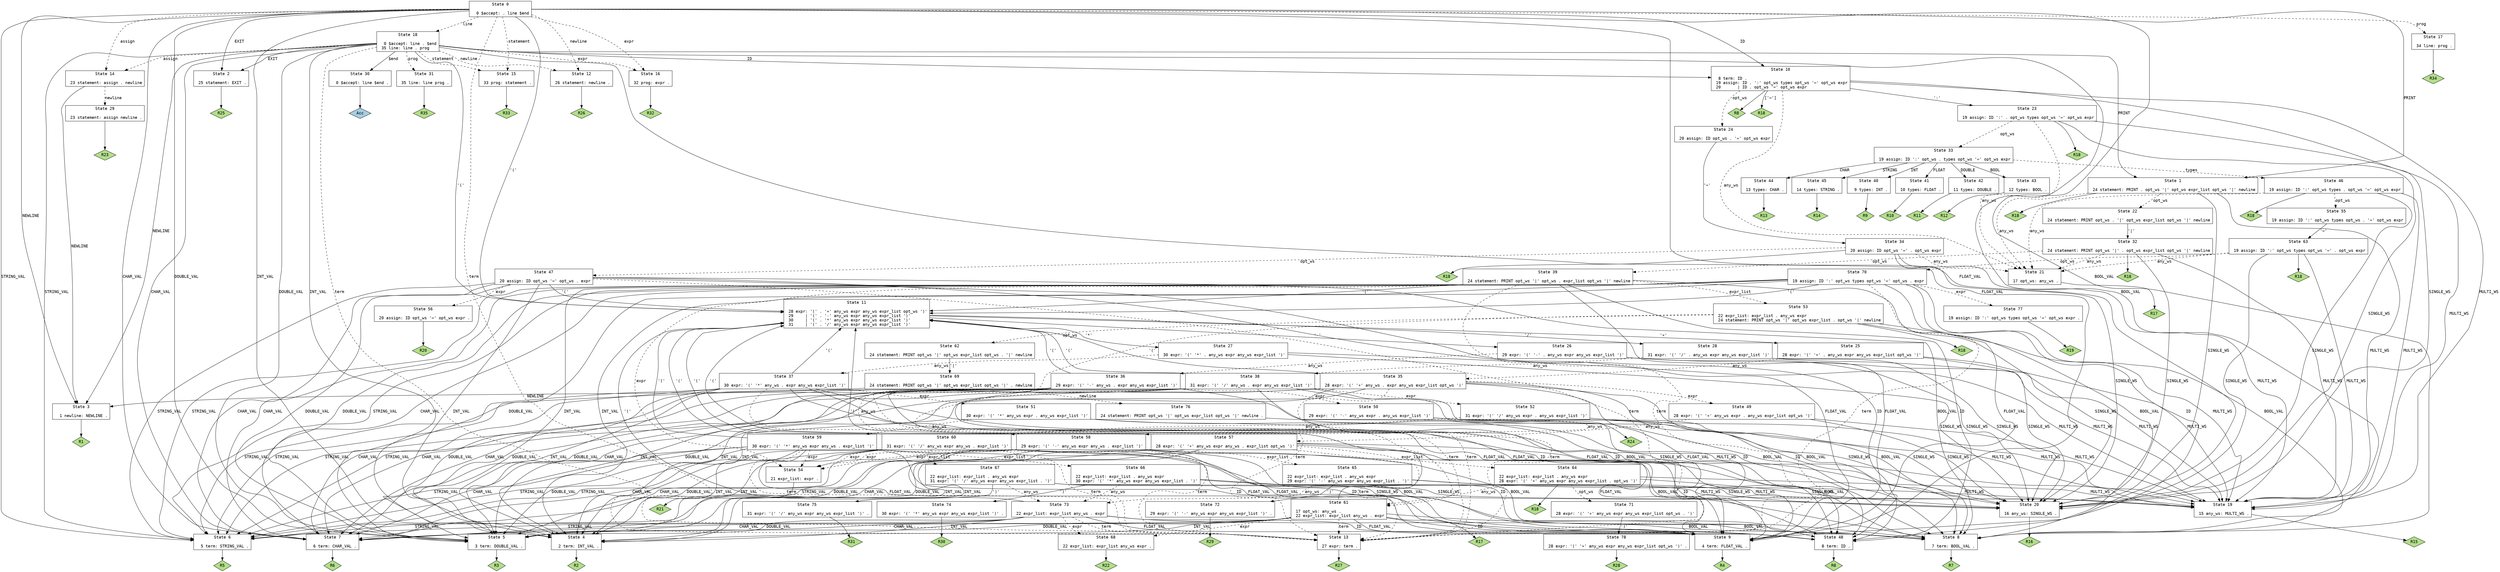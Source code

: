 // Generated by GNU Bison 3.5.1.
// Report bugs to <bug-bison@gnu.org>.
// Home page: <https://www.gnu.org/software/bison/>.

digraph "./parser/Parser.y"
{
  node [fontname = courier, shape = box, colorscheme = paired6]
  edge [fontname = courier]

  0 [label="State 0\n\l  0 $accept: . line $end\l"]
  0 -> 1 [style=solid label="PRINT"]
  0 -> 2 [style=solid label="EXIT"]
  0 -> 3 [style=solid label="NEWLINE"]
  0 -> 4 [style=solid label="INT_VAL"]
  0 -> 5 [style=solid label="DOUBLE_VAL"]
  0 -> 6 [style=solid label="STRING_VAL"]
  0 -> 7 [style=solid label="CHAR_VAL"]
  0 -> 8 [style=solid label="BOOL_VAL"]
  0 -> 9 [style=solid label="FLOAT_VAL"]
  0 -> 10 [style=solid label="ID"]
  0 -> 11 [style=solid label="'('"]
  0 -> 12 [style=dashed label="newline"]
  0 -> 13 [style=dashed label="term"]
  0 -> 14 [style=dashed label="assign"]
  0 -> 15 [style=dashed label="statement"]
  0 -> 16 [style=dashed label="expr"]
  0 -> 17 [style=dashed label="prog"]
  0 -> 18 [style=dashed label="line"]
  1 [label="State 1\n\l 24 statement: PRINT . opt_ws '|' opt_ws expr_list opt_ws '|' newline\l"]
  1 -> 19 [style=solid label="MULTI_WS"]
  1 -> 20 [style=solid label="SINGLE_WS"]
  1 -> 21 [style=dashed label="any_ws"]
  1 -> 22 [style=dashed label="opt_ws"]
  1 -> "1R18" [style=solid]
 "1R18" [label="R18", fillcolor=3, shape=diamond, style=filled]
  2 [label="State 2\n\l 25 statement: EXIT .\l"]
  2 -> "2R25" [style=solid]
 "2R25" [label="R25", fillcolor=3, shape=diamond, style=filled]
  3 [label="State 3\n\l  1 newline: NEWLINE .\l"]
  3 -> "3R1" [style=solid]
 "3R1" [label="R1", fillcolor=3, shape=diamond, style=filled]
  4 [label="State 4\n\l  2 term: INT_VAL .\l"]
  4 -> "4R2" [style=solid]
 "4R2" [label="R2", fillcolor=3, shape=diamond, style=filled]
  5 [label="State 5\n\l  3 term: DOUBLE_VAL .\l"]
  5 -> "5R3" [style=solid]
 "5R3" [label="R3", fillcolor=3, shape=diamond, style=filled]
  6 [label="State 6\n\l  5 term: STRING_VAL .\l"]
  6 -> "6R5" [style=solid]
 "6R5" [label="R5", fillcolor=3, shape=diamond, style=filled]
  7 [label="State 7\n\l  6 term: CHAR_VAL .\l"]
  7 -> "7R6" [style=solid]
 "7R6" [label="R6", fillcolor=3, shape=diamond, style=filled]
  8 [label="State 8\n\l  7 term: BOOL_VAL .\l"]
  8 -> "8R7" [style=solid]
 "8R7" [label="R7", fillcolor=3, shape=diamond, style=filled]
  9 [label="State 9\n\l  4 term: FLOAT_VAL .\l"]
  9 -> "9R4" [style=solid]
 "9R4" [label="R4", fillcolor=3, shape=diamond, style=filled]
  10 [label="State 10\n\l  8 term: ID .\l 19 assign: ID . ':' opt_ws types opt_ws '=' opt_ws expr\l 20       | ID . opt_ws '=' opt_ws expr\l"]
  10 -> 19 [style=solid label="MULTI_WS"]
  10 -> 20 [style=solid label="SINGLE_WS"]
  10 -> 23 [style=solid label="':'"]
  10 -> 21 [style=dashed label="any_ws"]
  10 -> 24 [style=dashed label="opt_ws"]
  10 -> "10R8" [style=solid]
 "10R8" [label="R8", fillcolor=3, shape=diamond, style=filled]
  10 -> "10R18" [label="['=']", style=solid]
 "10R18" [label="R18", fillcolor=3, shape=diamond, style=filled]
  11 [label="State 11\n\l 28 expr: '(' . '+' any_ws expr any_ws expr_list opt_ws ')'\l 29     | '(' . '-' any_ws expr any_ws expr_list ')'\l 30     | '(' . '*' any_ws expr any_ws expr_list ')'\l 31     | '(' . '/' any_ws expr any_ws expr_list ')'\l"]
  11 -> 25 [style=solid label="'+'"]
  11 -> 26 [style=solid label="'-'"]
  11 -> 27 [style=solid label="'*'"]
  11 -> 28 [style=solid label="'/'"]
  12 [label="State 12\n\l 26 statement: newline .\l"]
  12 -> "12R26" [style=solid]
 "12R26" [label="R26", fillcolor=3, shape=diamond, style=filled]
  13 [label="State 13\n\l 27 expr: term .\l"]
  13 -> "13R27" [style=solid]
 "13R27" [label="R27", fillcolor=3, shape=diamond, style=filled]
  14 [label="State 14\n\l 23 statement: assign . newline\l"]
  14 -> 3 [style=solid label="NEWLINE"]
  14 -> 29 [style=dashed label="newline"]
  15 [label="State 15\n\l 33 prog: statement .\l"]
  15 -> "15R33" [style=solid]
 "15R33" [label="R33", fillcolor=3, shape=diamond, style=filled]
  16 [label="State 16\n\l 32 prog: expr .\l"]
  16 -> "16R32" [style=solid]
 "16R32" [label="R32", fillcolor=3, shape=diamond, style=filled]
  17 [label="State 17\n\l 34 line: prog .\l"]
  17 -> "17R34" [style=solid]
 "17R34" [label="R34", fillcolor=3, shape=diamond, style=filled]
  18 [label="State 18\n\l  0 $accept: line . $end\l 35 line: line . prog\l"]
  18 -> 30 [style=solid label="$end"]
  18 -> 1 [style=solid label="PRINT"]
  18 -> 2 [style=solid label="EXIT"]
  18 -> 3 [style=solid label="NEWLINE"]
  18 -> 4 [style=solid label="INT_VAL"]
  18 -> 5 [style=solid label="DOUBLE_VAL"]
  18 -> 6 [style=solid label="STRING_VAL"]
  18 -> 7 [style=solid label="CHAR_VAL"]
  18 -> 8 [style=solid label="BOOL_VAL"]
  18 -> 9 [style=solid label="FLOAT_VAL"]
  18 -> 10 [style=solid label="ID"]
  18 -> 11 [style=solid label="'('"]
  18 -> 12 [style=dashed label="newline"]
  18 -> 13 [style=dashed label="term"]
  18 -> 14 [style=dashed label="assign"]
  18 -> 15 [style=dashed label="statement"]
  18 -> 16 [style=dashed label="expr"]
  18 -> 31 [style=dashed label="prog"]
  19 [label="State 19\n\l 15 any_ws: MULTI_WS .\l"]
  19 -> "19R15" [style=solid]
 "19R15" [label="R15", fillcolor=3, shape=diamond, style=filled]
  20 [label="State 20\n\l 16 any_ws: SINGLE_WS .\l"]
  20 -> "20R16" [style=solid]
 "20R16" [label="R16", fillcolor=3, shape=diamond, style=filled]
  21 [label="State 21\n\l 17 opt_ws: any_ws .\l"]
  21 -> "21R17" [style=solid]
 "21R17" [label="R17", fillcolor=3, shape=diamond, style=filled]
  22 [label="State 22\n\l 24 statement: PRINT opt_ws . '|' opt_ws expr_list opt_ws '|' newline\l"]
  22 -> 32 [style=solid label="'|'"]
  23 [label="State 23\n\l 19 assign: ID ':' . opt_ws types opt_ws '=' opt_ws expr\l"]
  23 -> 19 [style=solid label="MULTI_WS"]
  23 -> 20 [style=solid label="SINGLE_WS"]
  23 -> 21 [style=dashed label="any_ws"]
  23 -> 33 [style=dashed label="opt_ws"]
  23 -> "23R18" [style=solid]
 "23R18" [label="R18", fillcolor=3, shape=diamond, style=filled]
  24 [label="State 24\n\l 20 assign: ID opt_ws . '=' opt_ws expr\l"]
  24 -> 34 [style=solid label="'='"]
  25 [label="State 25\n\l 28 expr: '(' '+' . any_ws expr any_ws expr_list opt_ws ')'\l"]
  25 -> 19 [style=solid label="MULTI_WS"]
  25 -> 20 [style=solid label="SINGLE_WS"]
  25 -> 35 [style=dashed label="any_ws"]
  26 [label="State 26\n\l 29 expr: '(' '-' . any_ws expr any_ws expr_list ')'\l"]
  26 -> 19 [style=solid label="MULTI_WS"]
  26 -> 20 [style=solid label="SINGLE_WS"]
  26 -> 36 [style=dashed label="any_ws"]
  27 [label="State 27\n\l 30 expr: '(' '*' . any_ws expr any_ws expr_list ')'\l"]
  27 -> 19 [style=solid label="MULTI_WS"]
  27 -> 20 [style=solid label="SINGLE_WS"]
  27 -> 37 [style=dashed label="any_ws"]
  28 [label="State 28\n\l 31 expr: '(' '/' . any_ws expr any_ws expr_list ')'\l"]
  28 -> 19 [style=solid label="MULTI_WS"]
  28 -> 20 [style=solid label="SINGLE_WS"]
  28 -> 38 [style=dashed label="any_ws"]
  29 [label="State 29\n\l 23 statement: assign newline .\l"]
  29 -> "29R23" [style=solid]
 "29R23" [label="R23", fillcolor=3, shape=diamond, style=filled]
  30 [label="State 30\n\l  0 $accept: line $end .\l"]
  30 -> "30R0" [style=solid]
 "30R0" [label="Acc", fillcolor=1, shape=diamond, style=filled]
  31 [label="State 31\n\l 35 line: line prog .\l"]
  31 -> "31R35" [style=solid]
 "31R35" [label="R35", fillcolor=3, shape=diamond, style=filled]
  32 [label="State 32\n\l 24 statement: PRINT opt_ws '|' . opt_ws expr_list opt_ws '|' newline\l"]
  32 -> 19 [style=solid label="MULTI_WS"]
  32 -> 20 [style=solid label="SINGLE_WS"]
  32 -> 21 [style=dashed label="any_ws"]
  32 -> 39 [style=dashed label="opt_ws"]
  32 -> "32R18" [style=solid]
 "32R18" [label="R18", fillcolor=3, shape=diamond, style=filled]
  33 [label="State 33\n\l 19 assign: ID ':' opt_ws . types opt_ws '=' opt_ws expr\l"]
  33 -> 40 [style=solid label="INT"]
  33 -> 41 [style=solid label="FLOAT"]
  33 -> 42 [style=solid label="DOUBLE"]
  33 -> 43 [style=solid label="BOOL"]
  33 -> 44 [style=solid label="CHAR"]
  33 -> 45 [style=solid label="STRING"]
  33 -> 46 [style=dashed label="types"]
  34 [label="State 34\n\l 20 assign: ID opt_ws '=' . opt_ws expr\l"]
  34 -> 19 [style=solid label="MULTI_WS"]
  34 -> 20 [style=solid label="SINGLE_WS"]
  34 -> 21 [style=dashed label="any_ws"]
  34 -> 47 [style=dashed label="opt_ws"]
  34 -> "34R18" [style=solid]
 "34R18" [label="R18", fillcolor=3, shape=diamond, style=filled]
  35 [label="State 35\n\l 28 expr: '(' '+' any_ws . expr any_ws expr_list opt_ws ')'\l"]
  35 -> 4 [style=solid label="INT_VAL"]
  35 -> 5 [style=solid label="DOUBLE_VAL"]
  35 -> 6 [style=solid label="STRING_VAL"]
  35 -> 7 [style=solid label="CHAR_VAL"]
  35 -> 8 [style=solid label="BOOL_VAL"]
  35 -> 9 [style=solid label="FLOAT_VAL"]
  35 -> 48 [style=solid label="ID"]
  35 -> 11 [style=solid label="'('"]
  35 -> 13 [style=dashed label="term"]
  35 -> 49 [style=dashed label="expr"]
  36 [label="State 36\n\l 29 expr: '(' '-' any_ws . expr any_ws expr_list ')'\l"]
  36 -> 4 [style=solid label="INT_VAL"]
  36 -> 5 [style=solid label="DOUBLE_VAL"]
  36 -> 6 [style=solid label="STRING_VAL"]
  36 -> 7 [style=solid label="CHAR_VAL"]
  36 -> 8 [style=solid label="BOOL_VAL"]
  36 -> 9 [style=solid label="FLOAT_VAL"]
  36 -> 48 [style=solid label="ID"]
  36 -> 11 [style=solid label="'('"]
  36 -> 13 [style=dashed label="term"]
  36 -> 50 [style=dashed label="expr"]
  37 [label="State 37\n\l 30 expr: '(' '*' any_ws . expr any_ws expr_list ')'\l"]
  37 -> 4 [style=solid label="INT_VAL"]
  37 -> 5 [style=solid label="DOUBLE_VAL"]
  37 -> 6 [style=solid label="STRING_VAL"]
  37 -> 7 [style=solid label="CHAR_VAL"]
  37 -> 8 [style=solid label="BOOL_VAL"]
  37 -> 9 [style=solid label="FLOAT_VAL"]
  37 -> 48 [style=solid label="ID"]
  37 -> 11 [style=solid label="'('"]
  37 -> 13 [style=dashed label="term"]
  37 -> 51 [style=dashed label="expr"]
  38 [label="State 38\n\l 31 expr: '(' '/' any_ws . expr any_ws expr_list ')'\l"]
  38 -> 4 [style=solid label="INT_VAL"]
  38 -> 5 [style=solid label="DOUBLE_VAL"]
  38 -> 6 [style=solid label="STRING_VAL"]
  38 -> 7 [style=solid label="CHAR_VAL"]
  38 -> 8 [style=solid label="BOOL_VAL"]
  38 -> 9 [style=solid label="FLOAT_VAL"]
  38 -> 48 [style=solid label="ID"]
  38 -> 11 [style=solid label="'('"]
  38 -> 13 [style=dashed label="term"]
  38 -> 52 [style=dashed label="expr"]
  39 [label="State 39\n\l 24 statement: PRINT opt_ws '|' opt_ws . expr_list opt_ws '|' newline\l"]
  39 -> 4 [style=solid label="INT_VAL"]
  39 -> 5 [style=solid label="DOUBLE_VAL"]
  39 -> 6 [style=solid label="STRING_VAL"]
  39 -> 7 [style=solid label="CHAR_VAL"]
  39 -> 8 [style=solid label="BOOL_VAL"]
  39 -> 9 [style=solid label="FLOAT_VAL"]
  39 -> 48 [style=solid label="ID"]
  39 -> 11 [style=solid label="'('"]
  39 -> 13 [style=dashed label="term"]
  39 -> 53 [style=dashed label="expr_list"]
  39 -> 54 [style=dashed label="expr"]
  40 [label="State 40\n\l  9 types: INT .\l"]
  40 -> "40R9" [style=solid]
 "40R9" [label="R9", fillcolor=3, shape=diamond, style=filled]
  41 [label="State 41\n\l 10 types: FLOAT .\l"]
  41 -> "41R10" [style=solid]
 "41R10" [label="R10", fillcolor=3, shape=diamond, style=filled]
  42 [label="State 42\n\l 11 types: DOUBLE .\l"]
  42 -> "42R11" [style=solid]
 "42R11" [label="R11", fillcolor=3, shape=diamond, style=filled]
  43 [label="State 43\n\l 12 types: BOOL .\l"]
  43 -> "43R12" [style=solid]
 "43R12" [label="R12", fillcolor=3, shape=diamond, style=filled]
  44 [label="State 44\n\l 13 types: CHAR .\l"]
  44 -> "44R13" [style=solid]
 "44R13" [label="R13", fillcolor=3, shape=diamond, style=filled]
  45 [label="State 45\n\l 14 types: STRING .\l"]
  45 -> "45R14" [style=solid]
 "45R14" [label="R14", fillcolor=3, shape=diamond, style=filled]
  46 [label="State 46\n\l 19 assign: ID ':' opt_ws types . opt_ws '=' opt_ws expr\l"]
  46 -> 19 [style=solid label="MULTI_WS"]
  46 -> 20 [style=solid label="SINGLE_WS"]
  46 -> 21 [style=dashed label="any_ws"]
  46 -> 55 [style=dashed label="opt_ws"]
  46 -> "46R18" [style=solid]
 "46R18" [label="R18", fillcolor=3, shape=diamond, style=filled]
  47 [label="State 47\n\l 20 assign: ID opt_ws '=' opt_ws . expr\l"]
  47 -> 4 [style=solid label="INT_VAL"]
  47 -> 5 [style=solid label="DOUBLE_VAL"]
  47 -> 6 [style=solid label="STRING_VAL"]
  47 -> 7 [style=solid label="CHAR_VAL"]
  47 -> 8 [style=solid label="BOOL_VAL"]
  47 -> 9 [style=solid label="FLOAT_VAL"]
  47 -> 48 [style=solid label="ID"]
  47 -> 11 [style=solid label="'('"]
  47 -> 13 [style=dashed label="term"]
  47 -> 56 [style=dashed label="expr"]
  48 [label="State 48\n\l  8 term: ID .\l"]
  48 -> "48R8" [style=solid]
 "48R8" [label="R8", fillcolor=3, shape=diamond, style=filled]
  49 [label="State 49\n\l 28 expr: '(' '+' any_ws expr . any_ws expr_list opt_ws ')'\l"]
  49 -> 19 [style=solid label="MULTI_WS"]
  49 -> 20 [style=solid label="SINGLE_WS"]
  49 -> 57 [style=dashed label="any_ws"]
  50 [label="State 50\n\l 29 expr: '(' '-' any_ws expr . any_ws expr_list ')'\l"]
  50 -> 19 [style=solid label="MULTI_WS"]
  50 -> 20 [style=solid label="SINGLE_WS"]
  50 -> 58 [style=dashed label="any_ws"]
  51 [label="State 51\n\l 30 expr: '(' '*' any_ws expr . any_ws expr_list ')'\l"]
  51 -> 19 [style=solid label="MULTI_WS"]
  51 -> 20 [style=solid label="SINGLE_WS"]
  51 -> 59 [style=dashed label="any_ws"]
  52 [label="State 52\n\l 31 expr: '(' '/' any_ws expr . any_ws expr_list ')'\l"]
  52 -> 19 [style=solid label="MULTI_WS"]
  52 -> 20 [style=solid label="SINGLE_WS"]
  52 -> 60 [style=dashed label="any_ws"]
  53 [label="State 53\n\l 22 expr_list: expr_list . any_ws expr\l 24 statement: PRINT opt_ws '|' opt_ws expr_list . opt_ws '|' newline\l"]
  53 -> 19 [style=solid label="MULTI_WS"]
  53 -> 20 [style=solid label="SINGLE_WS"]
  53 -> 61 [style=dashed label="any_ws"]
  53 -> 62 [style=dashed label="opt_ws"]
  53 -> "53R18" [style=solid]
 "53R18" [label="R18", fillcolor=3, shape=diamond, style=filled]
  54 [label="State 54\n\l 21 expr_list: expr .\l"]
  54 -> "54R21" [style=solid]
 "54R21" [label="R21", fillcolor=3, shape=diamond, style=filled]
  55 [label="State 55\n\l 19 assign: ID ':' opt_ws types opt_ws . '=' opt_ws expr\l"]
  55 -> 63 [style=solid label="'='"]
  56 [label="State 56\n\l 20 assign: ID opt_ws '=' opt_ws expr .\l"]
  56 -> "56R20" [style=solid]
 "56R20" [label="R20", fillcolor=3, shape=diamond, style=filled]
  57 [label="State 57\n\l 28 expr: '(' '+' any_ws expr any_ws . expr_list opt_ws ')'\l"]
  57 -> 4 [style=solid label="INT_VAL"]
  57 -> 5 [style=solid label="DOUBLE_VAL"]
  57 -> 6 [style=solid label="STRING_VAL"]
  57 -> 7 [style=solid label="CHAR_VAL"]
  57 -> 8 [style=solid label="BOOL_VAL"]
  57 -> 9 [style=solid label="FLOAT_VAL"]
  57 -> 48 [style=solid label="ID"]
  57 -> 11 [style=solid label="'('"]
  57 -> 13 [style=dashed label="term"]
  57 -> 64 [style=dashed label="expr_list"]
  57 -> 54 [style=dashed label="expr"]
  58 [label="State 58\n\l 29 expr: '(' '-' any_ws expr any_ws . expr_list ')'\l"]
  58 -> 4 [style=solid label="INT_VAL"]
  58 -> 5 [style=solid label="DOUBLE_VAL"]
  58 -> 6 [style=solid label="STRING_VAL"]
  58 -> 7 [style=solid label="CHAR_VAL"]
  58 -> 8 [style=solid label="BOOL_VAL"]
  58 -> 9 [style=solid label="FLOAT_VAL"]
  58 -> 48 [style=solid label="ID"]
  58 -> 11 [style=solid label="'('"]
  58 -> 13 [style=dashed label="term"]
  58 -> 65 [style=dashed label="expr_list"]
  58 -> 54 [style=dashed label="expr"]
  59 [label="State 59\n\l 30 expr: '(' '*' any_ws expr any_ws . expr_list ')'\l"]
  59 -> 4 [style=solid label="INT_VAL"]
  59 -> 5 [style=solid label="DOUBLE_VAL"]
  59 -> 6 [style=solid label="STRING_VAL"]
  59 -> 7 [style=solid label="CHAR_VAL"]
  59 -> 8 [style=solid label="BOOL_VAL"]
  59 -> 9 [style=solid label="FLOAT_VAL"]
  59 -> 48 [style=solid label="ID"]
  59 -> 11 [style=solid label="'('"]
  59 -> 13 [style=dashed label="term"]
  59 -> 66 [style=dashed label="expr_list"]
  59 -> 54 [style=dashed label="expr"]
  60 [label="State 60\n\l 31 expr: '(' '/' any_ws expr any_ws . expr_list ')'\l"]
  60 -> 4 [style=solid label="INT_VAL"]
  60 -> 5 [style=solid label="DOUBLE_VAL"]
  60 -> 6 [style=solid label="STRING_VAL"]
  60 -> 7 [style=solid label="CHAR_VAL"]
  60 -> 8 [style=solid label="BOOL_VAL"]
  60 -> 9 [style=solid label="FLOAT_VAL"]
  60 -> 48 [style=solid label="ID"]
  60 -> 11 [style=solid label="'('"]
  60 -> 13 [style=dashed label="term"]
  60 -> 67 [style=dashed label="expr_list"]
  60 -> 54 [style=dashed label="expr"]
  61 [label="State 61\n\l 17 opt_ws: any_ws .\l 22 expr_list: expr_list any_ws . expr\l"]
  61 -> 4 [style=solid label="INT_VAL"]
  61 -> 5 [style=solid label="DOUBLE_VAL"]
  61 -> 6 [style=solid label="STRING_VAL"]
  61 -> 7 [style=solid label="CHAR_VAL"]
  61 -> 8 [style=solid label="BOOL_VAL"]
  61 -> 9 [style=solid label="FLOAT_VAL"]
  61 -> 48 [style=solid label="ID"]
  61 -> 11 [style=solid label="'('"]
  61 -> 13 [style=dashed label="term"]
  61 -> 68 [style=dashed label="expr"]
  61 -> "61R17" [style=solid]
 "61R17" [label="R17", fillcolor=3, shape=diamond, style=filled]
  62 [label="State 62\n\l 24 statement: PRINT opt_ws '|' opt_ws expr_list opt_ws . '|' newline\l"]
  62 -> 69 [style=solid label="'|'"]
  63 [label="State 63\n\l 19 assign: ID ':' opt_ws types opt_ws '=' . opt_ws expr\l"]
  63 -> 19 [style=solid label="MULTI_WS"]
  63 -> 20 [style=solid label="SINGLE_WS"]
  63 -> 21 [style=dashed label="any_ws"]
  63 -> 70 [style=dashed label="opt_ws"]
  63 -> "63R18" [style=solid]
 "63R18" [label="R18", fillcolor=3, shape=diamond, style=filled]
  64 [label="State 64\n\l 22 expr_list: expr_list . any_ws expr\l 28 expr: '(' '+' any_ws expr any_ws expr_list . opt_ws ')'\l"]
  64 -> 19 [style=solid label="MULTI_WS"]
  64 -> 20 [style=solid label="SINGLE_WS"]
  64 -> 61 [style=dashed label="any_ws"]
  64 -> 71 [style=dashed label="opt_ws"]
  64 -> "64R18" [style=solid]
 "64R18" [label="R18", fillcolor=3, shape=diamond, style=filled]
  65 [label="State 65\n\l 22 expr_list: expr_list . any_ws expr\l 29 expr: '(' '-' any_ws expr any_ws expr_list . ')'\l"]
  65 -> 19 [style=solid label="MULTI_WS"]
  65 -> 20 [style=solid label="SINGLE_WS"]
  65 -> 72 [style=solid label="')'"]
  65 -> 73 [style=dashed label="any_ws"]
  66 [label="State 66\n\l 22 expr_list: expr_list . any_ws expr\l 30 expr: '(' '*' any_ws expr any_ws expr_list . ')'\l"]
  66 -> 19 [style=solid label="MULTI_WS"]
  66 -> 20 [style=solid label="SINGLE_WS"]
  66 -> 74 [style=solid label="')'"]
  66 -> 73 [style=dashed label="any_ws"]
  67 [label="State 67\n\l 22 expr_list: expr_list . any_ws expr\l 31 expr: '(' '/' any_ws expr any_ws expr_list . ')'\l"]
  67 -> 19 [style=solid label="MULTI_WS"]
  67 -> 20 [style=solid label="SINGLE_WS"]
  67 -> 75 [style=solid label="')'"]
  67 -> 73 [style=dashed label="any_ws"]
  68 [label="State 68\n\l 22 expr_list: expr_list any_ws expr .\l"]
  68 -> "68R22" [style=solid]
 "68R22" [label="R22", fillcolor=3, shape=diamond, style=filled]
  69 [label="State 69\n\l 24 statement: PRINT opt_ws '|' opt_ws expr_list opt_ws '|' . newline\l"]
  69 -> 3 [style=solid label="NEWLINE"]
  69 -> 76 [style=dashed label="newline"]
  70 [label="State 70\n\l 19 assign: ID ':' opt_ws types opt_ws '=' opt_ws . expr\l"]
  70 -> 4 [style=solid label="INT_VAL"]
  70 -> 5 [style=solid label="DOUBLE_VAL"]
  70 -> 6 [style=solid label="STRING_VAL"]
  70 -> 7 [style=solid label="CHAR_VAL"]
  70 -> 8 [style=solid label="BOOL_VAL"]
  70 -> 9 [style=solid label="FLOAT_VAL"]
  70 -> 48 [style=solid label="ID"]
  70 -> 11 [style=solid label="'('"]
  70 -> 13 [style=dashed label="term"]
  70 -> 77 [style=dashed label="expr"]
  71 [label="State 71\n\l 28 expr: '(' '+' any_ws expr any_ws expr_list opt_ws . ')'\l"]
  71 -> 78 [style=solid label="')'"]
  72 [label="State 72\n\l 29 expr: '(' '-' any_ws expr any_ws expr_list ')' .\l"]
  72 -> "72R29" [style=solid]
 "72R29" [label="R29", fillcolor=3, shape=diamond, style=filled]
  73 [label="State 73\n\l 22 expr_list: expr_list any_ws . expr\l"]
  73 -> 4 [style=solid label="INT_VAL"]
  73 -> 5 [style=solid label="DOUBLE_VAL"]
  73 -> 6 [style=solid label="STRING_VAL"]
  73 -> 7 [style=solid label="CHAR_VAL"]
  73 -> 8 [style=solid label="BOOL_VAL"]
  73 -> 9 [style=solid label="FLOAT_VAL"]
  73 -> 48 [style=solid label="ID"]
  73 -> 11 [style=solid label="'('"]
  73 -> 13 [style=dashed label="term"]
  73 -> 68 [style=dashed label="expr"]
  74 [label="State 74\n\l 30 expr: '(' '*' any_ws expr any_ws expr_list ')' .\l"]
  74 -> "74R30" [style=solid]
 "74R30" [label="R30", fillcolor=3, shape=diamond, style=filled]
  75 [label="State 75\n\l 31 expr: '(' '/' any_ws expr any_ws expr_list ')' .\l"]
  75 -> "75R31" [style=solid]
 "75R31" [label="R31", fillcolor=3, shape=diamond, style=filled]
  76 [label="State 76\n\l 24 statement: PRINT opt_ws '|' opt_ws expr_list opt_ws '|' newline .\l"]
  76 -> "76R24" [style=solid]
 "76R24" [label="R24", fillcolor=3, shape=diamond, style=filled]
  77 [label="State 77\n\l 19 assign: ID ':' opt_ws types opt_ws '=' opt_ws expr .\l"]
  77 -> "77R19" [style=solid]
 "77R19" [label="R19", fillcolor=3, shape=diamond, style=filled]
  78 [label="State 78\n\l 28 expr: '(' '+' any_ws expr any_ws expr_list opt_ws ')' .\l"]
  78 -> "78R28" [style=solid]
 "78R28" [label="R28", fillcolor=3, shape=diamond, style=filled]
}
